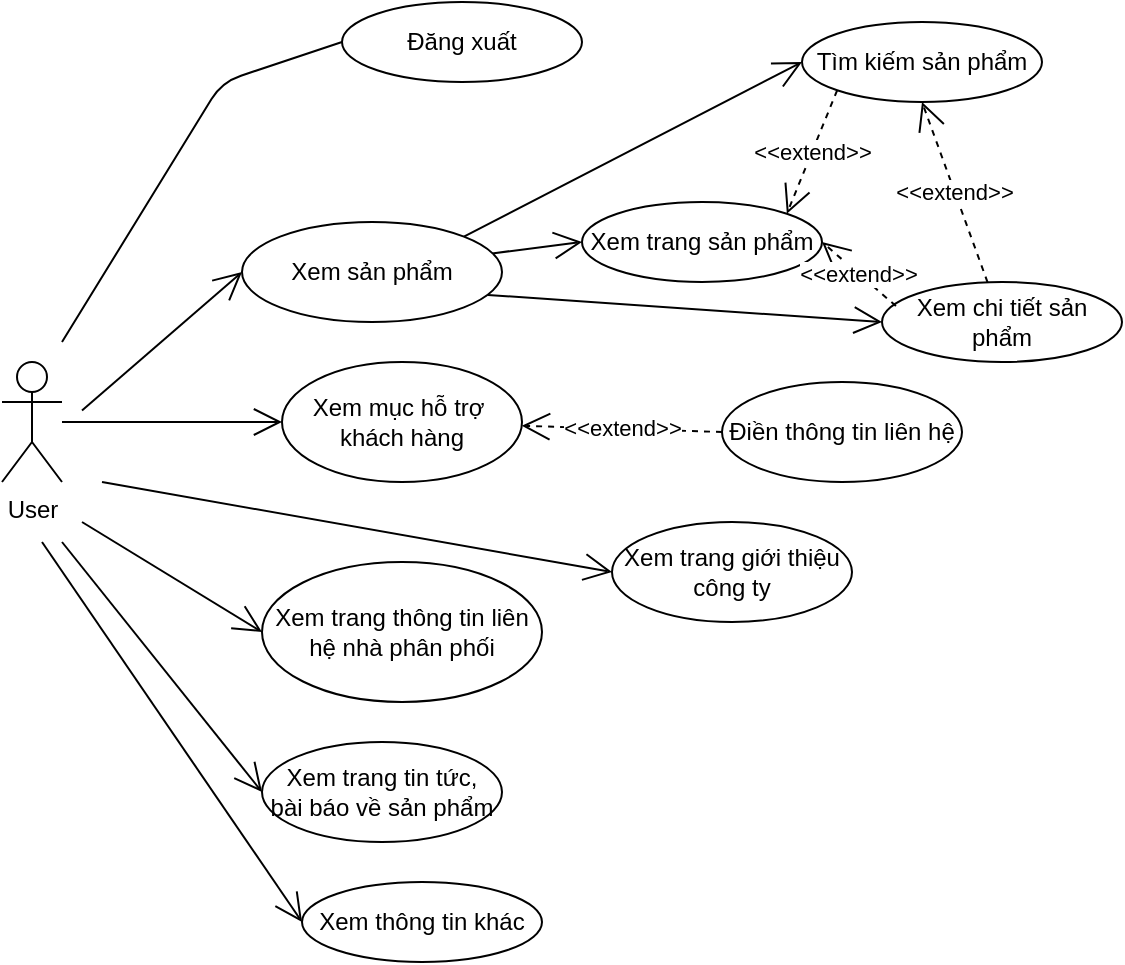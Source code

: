 <mxfile version="13.9.2" type="github">
  <diagram id="rq2KtI0OxxO9I4jr_fS0" name="Page-1">
    <mxGraphModel dx="1022" dy="745" grid="1" gridSize="10" guides="1" tooltips="1" connect="1" arrows="1" fold="1" page="1" pageScale="1" pageWidth="850" pageHeight="1100" math="0" shadow="0">
      <root>
        <mxCell id="0" />
        <mxCell id="1" parent="0" />
        <mxCell id="eFZXbnbNbIuJFtgBjKQw-4" value="User&lt;br&gt;" style="shape=umlActor;verticalLabelPosition=bottom;verticalAlign=top;html=1;outlineConnect=0;" parent="1" vertex="1">
          <mxGeometry x="60" y="230" width="30" height="60" as="geometry" />
        </mxCell>
        <mxCell id="eFZXbnbNbIuJFtgBjKQw-5" value="Xem chi tiết sản phẩm" style="ellipse;whiteSpace=wrap;html=1;" parent="1" vertex="1">
          <mxGeometry x="500" y="190" width="120" height="40" as="geometry" />
        </mxCell>
        <mxCell id="eFZXbnbNbIuJFtgBjKQw-6" value="Xem trang sản phẩm" style="ellipse;whiteSpace=wrap;html=1;" parent="1" vertex="1">
          <mxGeometry x="350" y="150" width="120" height="40" as="geometry" />
        </mxCell>
        <mxCell id="eFZXbnbNbIuJFtgBjKQw-7" value="Xem trang tin tức, &lt;br&gt;bài báo về sản phẩm" style="ellipse;whiteSpace=wrap;html=1;" parent="1" vertex="1">
          <mxGeometry x="190" y="420" width="120" height="50" as="geometry" />
        </mxCell>
        <mxCell id="eFZXbnbNbIuJFtgBjKQw-8" value="Xem trang thông tin liên hệ nhà phân phối" style="ellipse;whiteSpace=wrap;html=1;" parent="1" vertex="1">
          <mxGeometry x="190" y="330" width="140" height="70" as="geometry" />
        </mxCell>
        <mxCell id="eFZXbnbNbIuJFtgBjKQw-9" value="Điền thông tin liên hệ" style="ellipse;whiteSpace=wrap;html=1;" parent="1" vertex="1">
          <mxGeometry x="420" y="240" width="120" height="50" as="geometry" />
        </mxCell>
        <mxCell id="eFZXbnbNbIuJFtgBjKQw-10" value="Xem mục hỗ trợ&amp;nbsp;&lt;br&gt;khách hàng" style="ellipse;whiteSpace=wrap;html=1;" parent="1" vertex="1">
          <mxGeometry x="200" y="230" width="120" height="60" as="geometry" />
        </mxCell>
        <mxCell id="eFZXbnbNbIuJFtgBjKQw-15" value="Xem thông tin khác" style="ellipse;whiteSpace=wrap;html=1;" parent="1" vertex="1">
          <mxGeometry x="210" y="490" width="120" height="40" as="geometry" />
        </mxCell>
        <mxCell id="eFZXbnbNbIuJFtgBjKQw-16" value="&amp;lt;&amp;lt;extend&amp;gt;&amp;gt;" style="endArrow=open;endSize=12;dashed=1;html=1;exitX=0;exitY=0.5;exitDx=0;exitDy=0;" parent="1" source="eFZXbnbNbIuJFtgBjKQw-9" target="eFZXbnbNbIuJFtgBjKQw-10" edge="1">
          <mxGeometry width="160" relative="1" as="geometry">
            <mxPoint x="160" y="469" as="sourcePoint" />
            <mxPoint x="460" y="450" as="targetPoint" />
          </mxGeometry>
        </mxCell>
        <mxCell id="eFZXbnbNbIuJFtgBjKQw-18" value="Xem trang giới thiệu công ty" style="ellipse;whiteSpace=wrap;html=1;" parent="1" vertex="1">
          <mxGeometry x="365" y="310" width="120" height="50" as="geometry" />
        </mxCell>
        <mxCell id="eFZXbnbNbIuJFtgBjKQw-19" value="&amp;lt;&amp;lt;extend&amp;gt;&amp;gt;" style="endArrow=open;endSize=12;dashed=1;html=1;exitX=0.058;exitY=0.3;exitDx=0;exitDy=0;exitPerimeter=0;entryX=1;entryY=0.5;entryDx=0;entryDy=0;" parent="1" source="eFZXbnbNbIuJFtgBjKQw-5" target="eFZXbnbNbIuJFtgBjKQw-6" edge="1">
          <mxGeometry width="160" relative="1" as="geometry">
            <mxPoint x="520" y="182.5" as="sourcePoint" />
            <mxPoint x="490" y="275" as="targetPoint" />
          </mxGeometry>
        </mxCell>
        <mxCell id="eFZXbnbNbIuJFtgBjKQw-20" value="" style="endArrow=open;endFill=1;endSize=12;html=1;entryX=0;entryY=0.5;entryDx=0;entryDy=0;exitX=0.946;exitY=0.729;exitDx=0;exitDy=0;exitPerimeter=0;" parent="1" source="eFZXbnbNbIuJFtgBjKQw-39" target="eFZXbnbNbIuJFtgBjKQw-5" edge="1">
          <mxGeometry width="160" relative="1" as="geometry">
            <mxPoint x="220" y="210" as="sourcePoint" />
            <mxPoint x="180" y="90" as="targetPoint" />
          </mxGeometry>
        </mxCell>
        <mxCell id="eFZXbnbNbIuJFtgBjKQw-21" value="" style="endArrow=open;endFill=1;endSize=12;html=1;entryX=0;entryY=0.5;entryDx=0;entryDy=0;exitX=0.962;exitY=0.314;exitDx=0;exitDy=0;exitPerimeter=0;" parent="1" source="eFZXbnbNbIuJFtgBjKQw-39" target="eFZXbnbNbIuJFtgBjKQw-6" edge="1">
          <mxGeometry width="160" relative="1" as="geometry">
            <mxPoint x="220" y="180" as="sourcePoint" />
            <mxPoint x="165" y="30" as="targetPoint" />
          </mxGeometry>
        </mxCell>
        <mxCell id="eFZXbnbNbIuJFtgBjKQw-22" value="" style="endArrow=open;endFill=1;endSize=12;html=1;entryX=0;entryY=0.5;entryDx=0;entryDy=0;" parent="1" target="eFZXbnbNbIuJFtgBjKQw-18" edge="1">
          <mxGeometry width="160" relative="1" as="geometry">
            <mxPoint x="110" y="290" as="sourcePoint" />
            <mxPoint x="220" y="170" as="targetPoint" />
          </mxGeometry>
        </mxCell>
        <mxCell id="eFZXbnbNbIuJFtgBjKQw-23" value="" style="endArrow=open;endFill=1;endSize=12;html=1;entryX=0;entryY=0.5;entryDx=0;entryDy=0;" parent="1" source="eFZXbnbNbIuJFtgBjKQw-4" target="eFZXbnbNbIuJFtgBjKQw-10" edge="1">
          <mxGeometry width="160" relative="1" as="geometry">
            <mxPoint x="100" y="290" as="sourcePoint" />
            <mxPoint x="220" y="225" as="targetPoint" />
          </mxGeometry>
        </mxCell>
        <mxCell id="eFZXbnbNbIuJFtgBjKQw-24" value="" style="endArrow=open;endFill=1;endSize=12;html=1;entryX=0;entryY=0.5;entryDx=0;entryDy=0;" parent="1" target="eFZXbnbNbIuJFtgBjKQw-8" edge="1">
          <mxGeometry width="160" relative="1" as="geometry">
            <mxPoint x="100" y="310" as="sourcePoint" />
            <mxPoint x="190" y="295" as="targetPoint" />
          </mxGeometry>
        </mxCell>
        <mxCell id="eFZXbnbNbIuJFtgBjKQw-25" value="" style="endArrow=open;endFill=1;endSize=12;html=1;entryX=0;entryY=0.5;entryDx=0;entryDy=0;" parent="1" target="eFZXbnbNbIuJFtgBjKQw-7" edge="1">
          <mxGeometry width="160" relative="1" as="geometry">
            <mxPoint x="90" y="320" as="sourcePoint" />
            <mxPoint x="195" y="375" as="targetPoint" />
          </mxGeometry>
        </mxCell>
        <mxCell id="eFZXbnbNbIuJFtgBjKQw-26" value="" style="endArrow=open;endFill=1;endSize=12;html=1;entryX=0;entryY=0.5;entryDx=0;entryDy=0;" parent="1" target="eFZXbnbNbIuJFtgBjKQw-15" edge="1">
          <mxGeometry width="160" relative="1" as="geometry">
            <mxPoint x="80" y="320" as="sourcePoint" />
            <mxPoint x="200" y="455" as="targetPoint" />
          </mxGeometry>
        </mxCell>
        <mxCell id="eFZXbnbNbIuJFtgBjKQw-27" value="Đăng xuất" style="ellipse;whiteSpace=wrap;html=1;" parent="1" vertex="1">
          <mxGeometry x="230" y="50" width="120" height="40" as="geometry" />
        </mxCell>
        <mxCell id="eFZXbnbNbIuJFtgBjKQw-28" value="" style="endArrow=none;html=1;entryX=0;entryY=0.5;entryDx=0;entryDy=0;" parent="1" target="eFZXbnbNbIuJFtgBjKQw-27" edge="1">
          <mxGeometry width="50" height="50" relative="1" as="geometry">
            <mxPoint x="90" y="220" as="sourcePoint" />
            <mxPoint x="120" y="170" as="targetPoint" />
            <Array as="points">
              <mxPoint x="170" y="90" />
            </Array>
          </mxGeometry>
        </mxCell>
        <mxCell id="eFZXbnbNbIuJFtgBjKQw-29" value="Tìm kiếm sản phẩm" style="ellipse;whiteSpace=wrap;html=1;" parent="1" vertex="1">
          <mxGeometry x="460" y="60" width="120" height="40" as="geometry" />
        </mxCell>
        <mxCell id="eFZXbnbNbIuJFtgBjKQw-30" value="" style="endArrow=open;endFill=1;endSize=12;html=1;entryX=0;entryY=0.5;entryDx=0;entryDy=0;exitX=1;exitY=0;exitDx=0;exitDy=0;" parent="1" source="eFZXbnbNbIuJFtgBjKQw-39" target="eFZXbnbNbIuJFtgBjKQw-29" edge="1">
          <mxGeometry width="160" relative="1" as="geometry">
            <mxPoint x="200" y="170" as="sourcePoint" />
            <mxPoint x="200" y="200" as="targetPoint" />
          </mxGeometry>
        </mxCell>
        <mxCell id="eFZXbnbNbIuJFtgBjKQw-31" value="&amp;lt;&amp;lt;extend&amp;gt;&amp;gt;" style="endArrow=open;endSize=12;dashed=1;html=1;exitX=0;exitY=1;exitDx=0;exitDy=0;entryX=1;entryY=0;entryDx=0;entryDy=0;" parent="1" source="eFZXbnbNbIuJFtgBjKQw-29" target="eFZXbnbNbIuJFtgBjKQw-6" edge="1">
          <mxGeometry width="160" relative="1" as="geometry">
            <mxPoint x="386.96" y="212" as="sourcePoint" />
            <mxPoint x="320" y="200" as="targetPoint" />
          </mxGeometry>
        </mxCell>
        <mxCell id="eFZXbnbNbIuJFtgBjKQw-32" value="&amp;lt;&amp;lt;extend&amp;gt;&amp;gt;" style="endArrow=open;endSize=12;dashed=1;html=1;entryX=0.5;entryY=1;entryDx=0;entryDy=0;" parent="1" source="eFZXbnbNbIuJFtgBjKQw-5" target="eFZXbnbNbIuJFtgBjKQw-29" edge="1">
          <mxGeometry width="160" relative="1" as="geometry">
            <mxPoint x="386.96" y="212" as="sourcePoint" />
            <mxPoint x="320" y="200" as="targetPoint" />
          </mxGeometry>
        </mxCell>
        <mxCell id="eFZXbnbNbIuJFtgBjKQw-39" value="Xem sản phẩm" style="ellipse;whiteSpace=wrap;html=1;" parent="1" vertex="1">
          <mxGeometry x="180" y="160" width="130" height="50" as="geometry" />
        </mxCell>
        <mxCell id="eFZXbnbNbIuJFtgBjKQw-40" value="" style="endArrow=open;endFill=1;endSize=12;html=1;entryX=0;entryY=0.5;entryDx=0;entryDy=0;" parent="1" target="eFZXbnbNbIuJFtgBjKQw-39" edge="1">
          <mxGeometry width="160" relative="1" as="geometry">
            <mxPoint x="100" y="254.211" as="sourcePoint" />
            <mxPoint x="180" y="170" as="targetPoint" />
          </mxGeometry>
        </mxCell>
      </root>
    </mxGraphModel>
  </diagram>
</mxfile>
